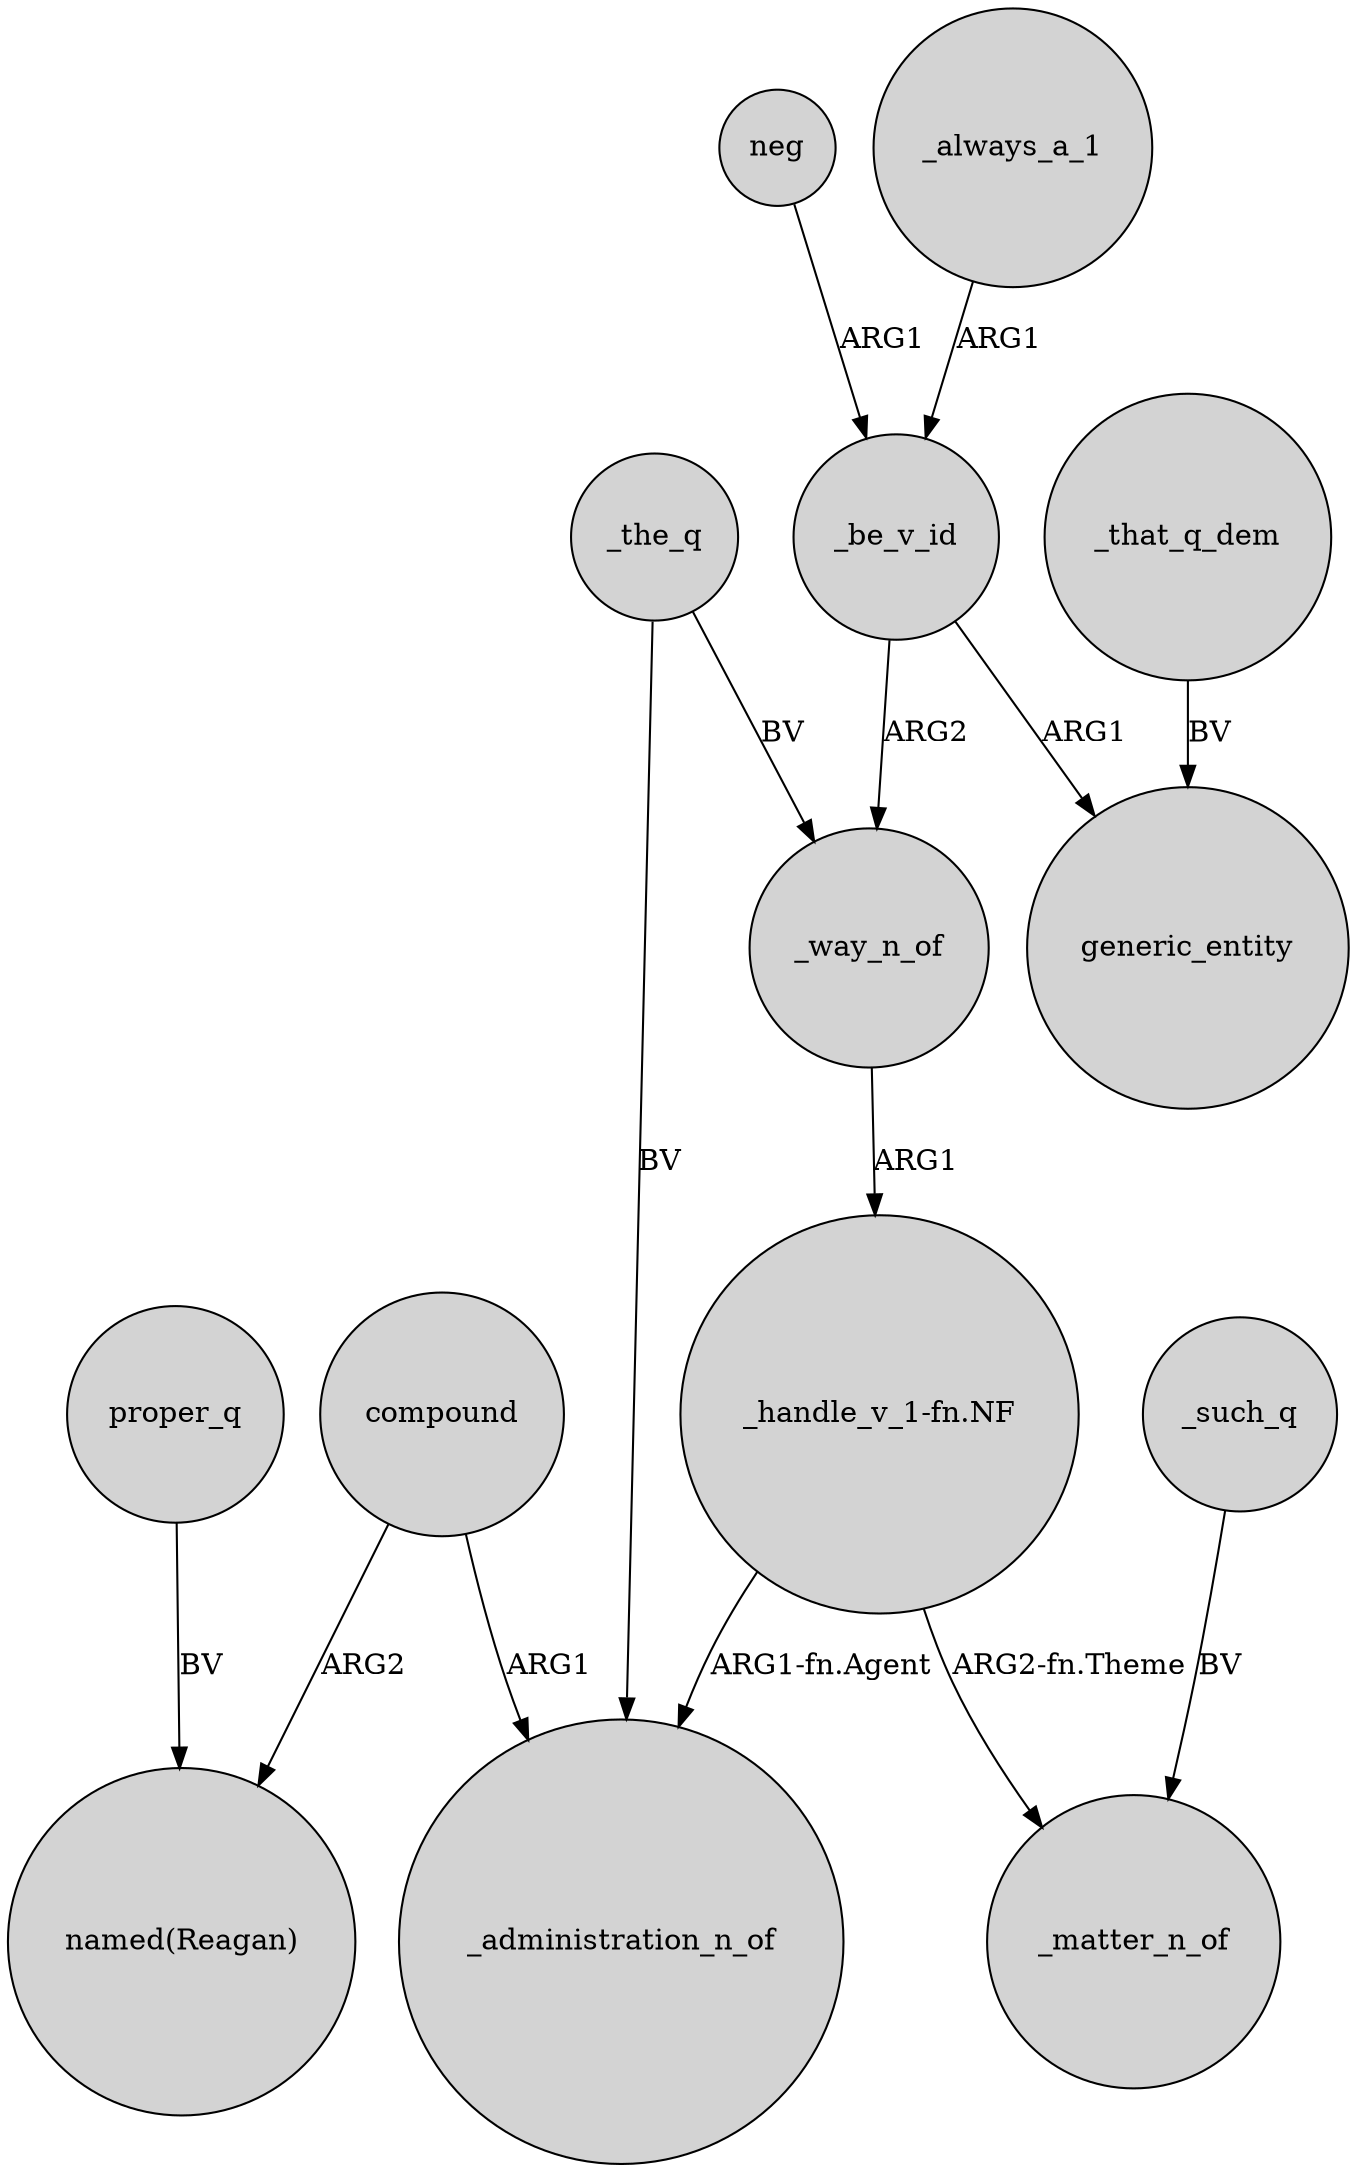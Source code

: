 digraph {
	node [shape=circle style=filled]
	compound -> "named(Reagan)" [label=ARG2]
	proper_q -> "named(Reagan)" [label=BV]
	neg -> _be_v_id [label=ARG1]
	_always_a_1 -> _be_v_id [label=ARG1]
	_such_q -> _matter_n_of [label=BV]
	_be_v_id -> generic_entity [label=ARG1]
	"_handle_v_1-fn.NF" -> _matter_n_of [label="ARG2-fn.Theme"]
	_be_v_id -> _way_n_of [label=ARG2]
	_that_q_dem -> generic_entity [label=BV]
	_the_q -> _administration_n_of [label=BV]
	_way_n_of -> "_handle_v_1-fn.NF" [label=ARG1]
	"_handle_v_1-fn.NF" -> _administration_n_of [label="ARG1-fn.Agent"]
	_the_q -> _way_n_of [label=BV]
	compound -> _administration_n_of [label=ARG1]
}
